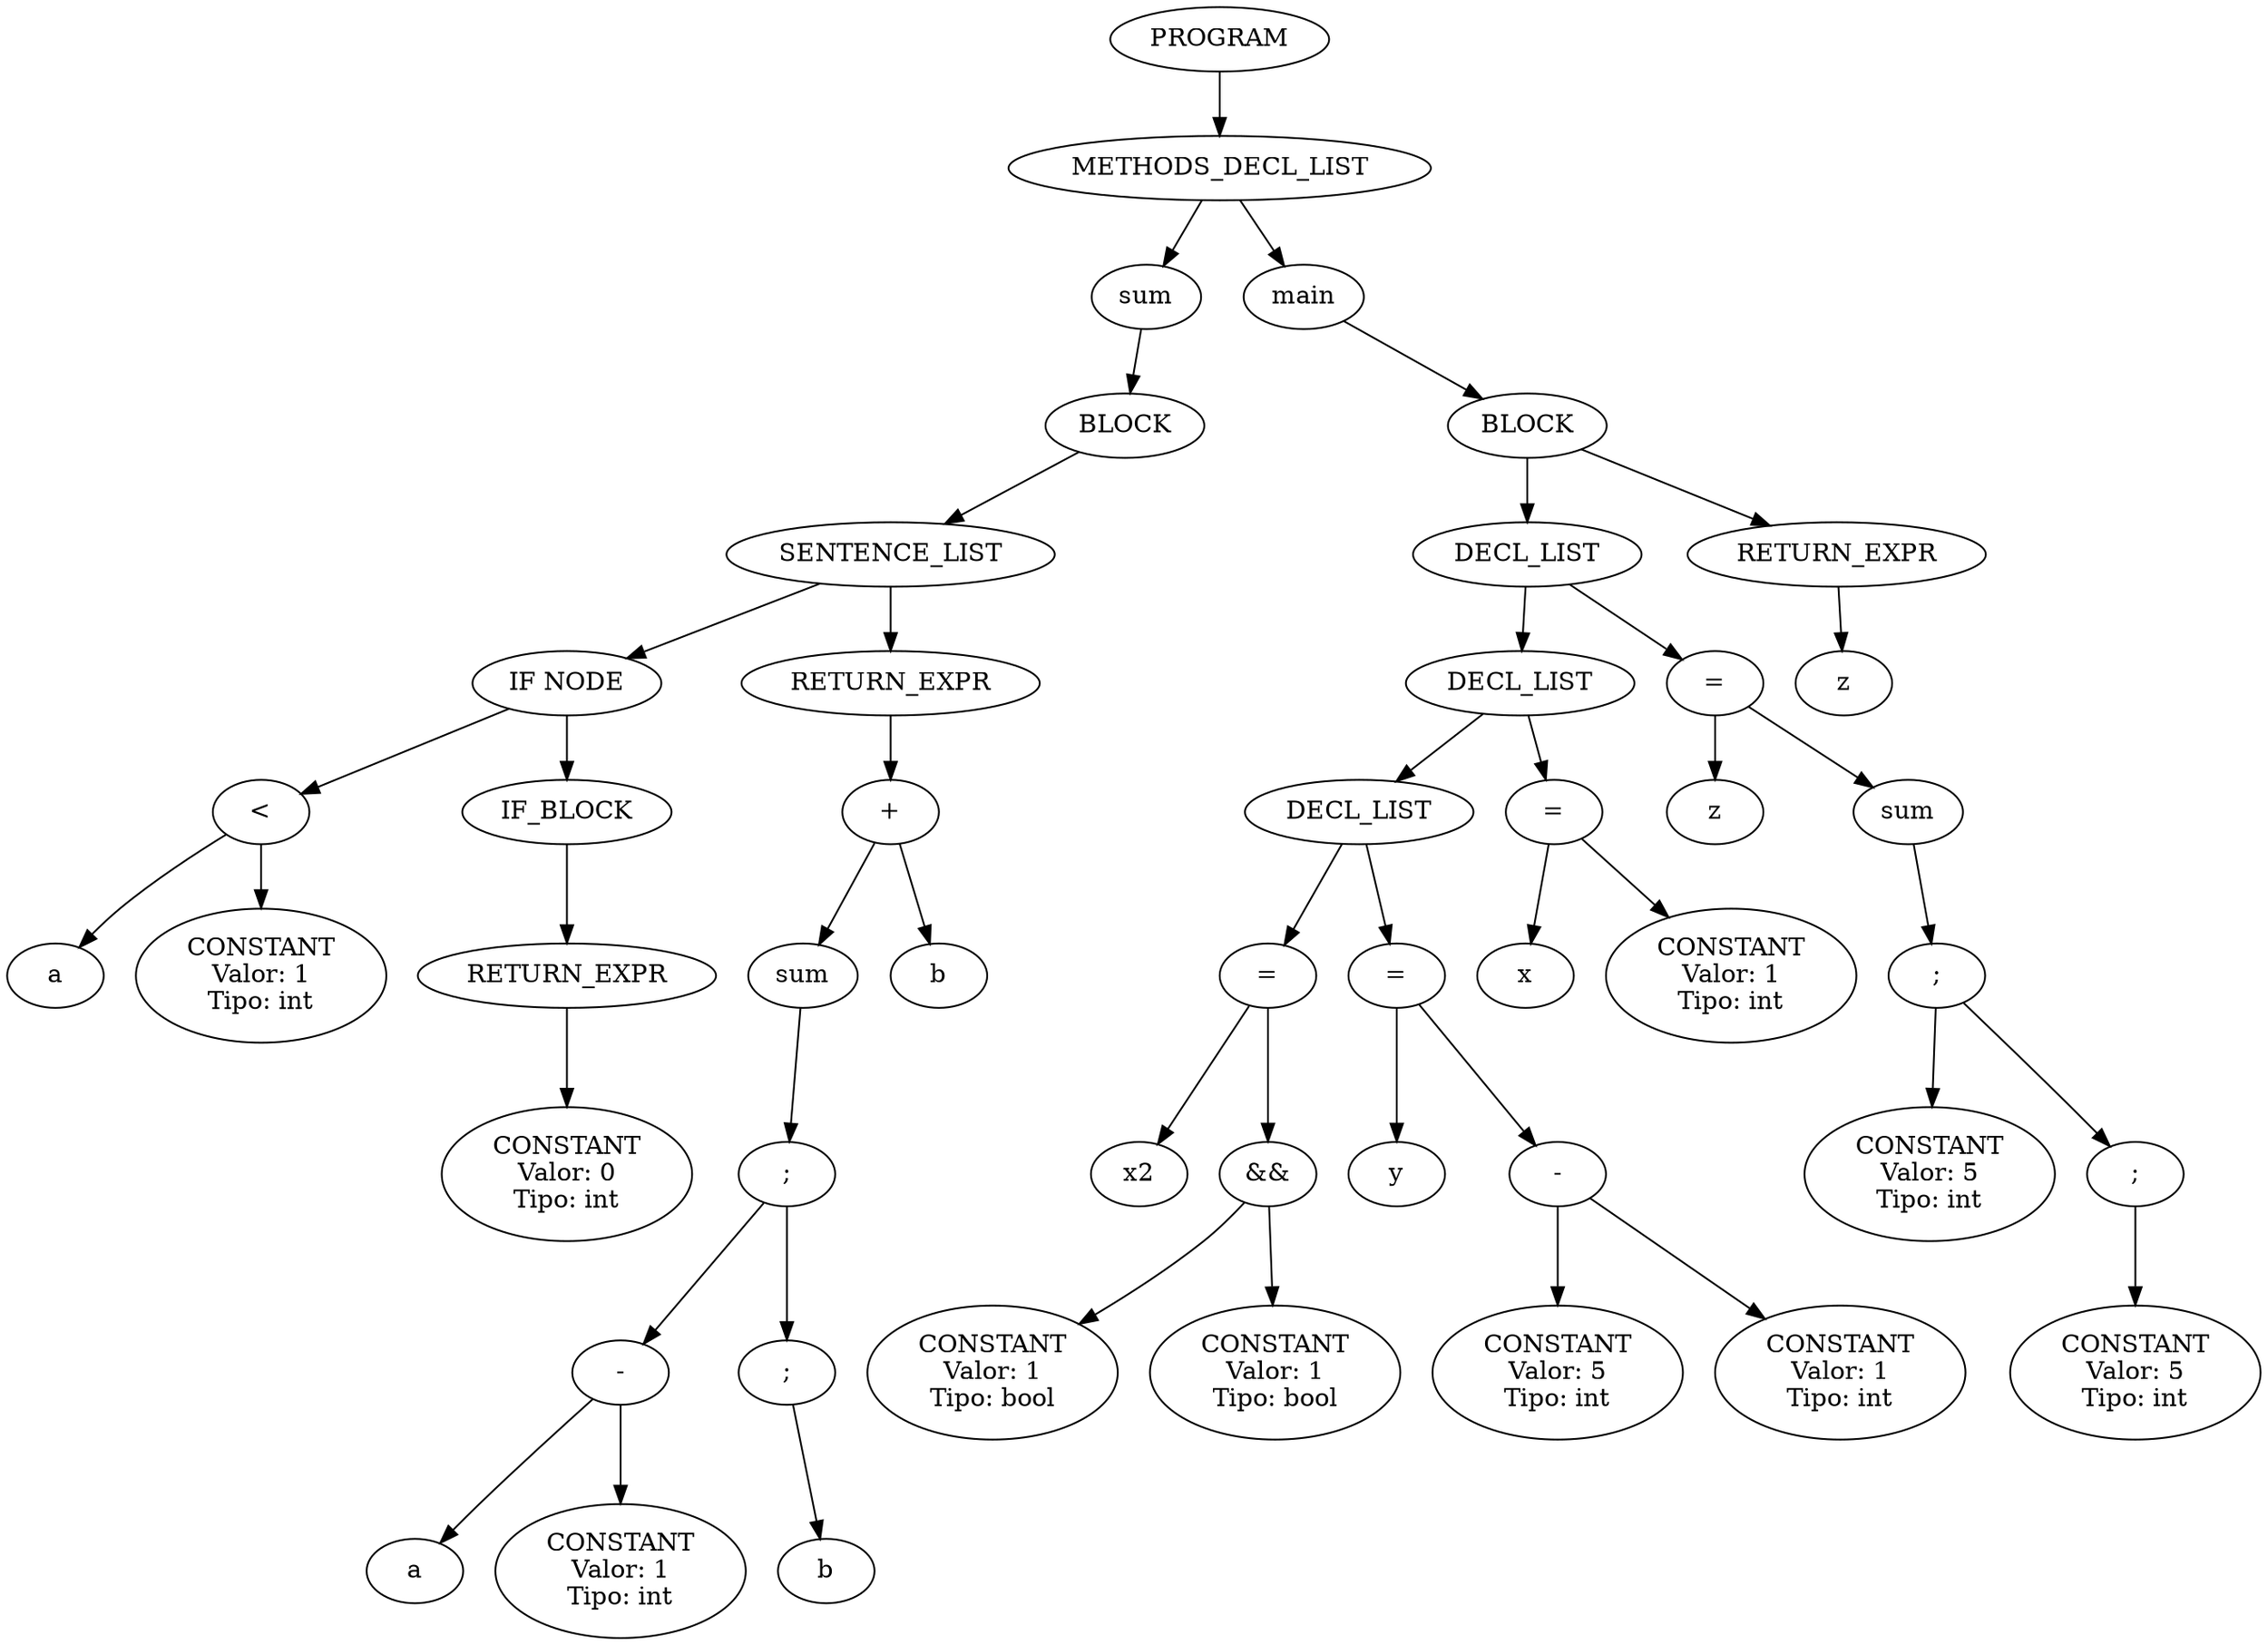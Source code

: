 digraph AST {
  0 [label="PROGRAM"];
  1 [label="METHODS_DECL_LIST"];
  2 [label="sum"];
  3 [label="BLOCK"];
  4 [label="SENTENCE_LIST"];
  5 [label="IF NODE"];
  6 [label="<"];
  7 [label="a"];
  6 -> 7;
  8 [label="CONSTANT\nValor: 1\nTipo: int"];
  6 -> 8;
  5 -> 6;
  9 [label="IF_BLOCK"];
  10 [label="RETURN_EXPR"];
  11 [label="CONSTANT\nValor: 0\nTipo: int"];
  10 -> 11;
  9 -> 10;
  5 -> 9;
  4 -> 5;
  12 [label="RETURN_EXPR"];
  13 [label="+"];
  14 [label="sum"];
  15 [label=";"];
  16 [label="-"];
  17 [label="a"];
  16 -> 17;
  18 [label="CONSTANT\nValor: 1\nTipo: int"];
  16 -> 18;
  15 -> 16;
  19 [label=";"];
  20 [label="b"];
  19 -> 20;
  15 -> 19;
  14 -> 15;
  13 -> 14;
  21 [label="b"];
  13 -> 21;
  12 -> 13;
  4 -> 12;
  3 -> 4;
  2 -> 3;
  1 -> 2;
  22 [label="main"];
  23 [label="BLOCK"];
  24 [label="DECL_LIST"];
  25 [label="DECL_LIST"];
  26 [label="DECL_LIST"];
  27 [label="="];
  28 [label="x2"];
  27 -> 28;
  29 [label="&&"];
  30 [label="CONSTANT\nValor: 1\nTipo: bool"];
  29 -> 30;
  31 [label="CONSTANT\nValor: 1\nTipo: bool"];
  29 -> 31;
  27 -> 29;
  26 -> 27;
  32 [label="="];
  33 [label="y"];
  32 -> 33;
  34 [label="-"];
  35 [label="CONSTANT\nValor: 5\nTipo: int"];
  34 -> 35;
  36 [label="CONSTANT\nValor: 1\nTipo: int"];
  34 -> 36;
  32 -> 34;
  26 -> 32;
  25 -> 26;
  37 [label="="];
  38 [label="x"];
  37 -> 38;
  39 [label="CONSTANT\nValor: 1\nTipo: int"];
  37 -> 39;
  25 -> 37;
  24 -> 25;
  40 [label="="];
  41 [label="z"];
  40 -> 41;
  42 [label="sum"];
  43 [label=";"];
  44 [label="CONSTANT\nValor: 5\nTipo: int"];
  43 -> 44;
  45 [label=";"];
  46 [label="CONSTANT\nValor: 5\nTipo: int"];
  45 -> 46;
  43 -> 45;
  42 -> 43;
  40 -> 42;
  24 -> 40;
  23 -> 24;
  47 [label="RETURN_EXPR"];
  48 [label="z"];
  47 -> 48;
  23 -> 47;
  22 -> 23;
  1 -> 22;
  0 -> 1;
}

